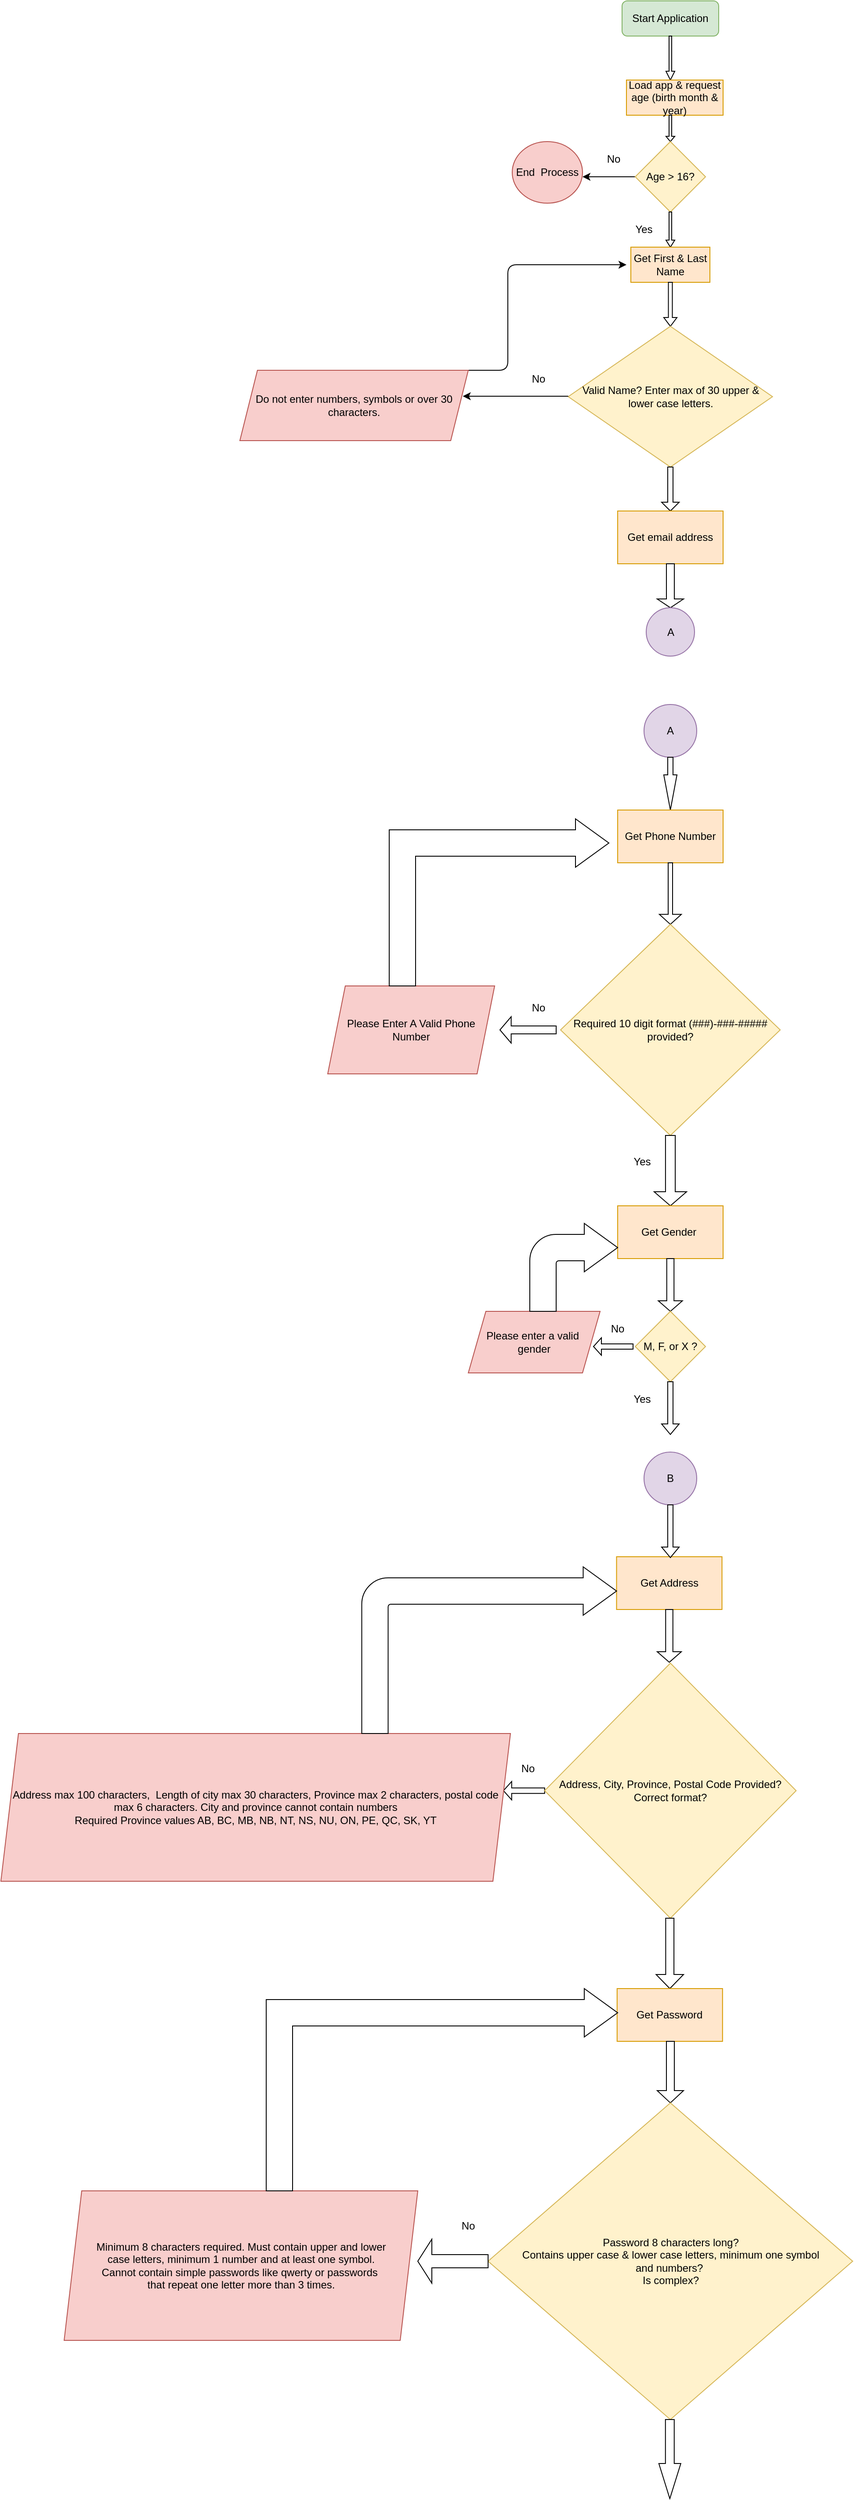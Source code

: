 <mxfile version="14.7.9" type="github">
  <diagram id="C5RBs43oDa-KdzZeNtuy" name="Page-1">
    <mxGraphModel dx="1773" dy="549" grid="1" gridSize="10" guides="1" tooltips="1" connect="1" arrows="1" fold="1" page="1" pageScale="1" pageWidth="827" pageHeight="1169" math="0" shadow="0">
      <root>
        <mxCell id="WIyWlLk6GJQsqaUBKTNV-0" />
        <mxCell id="WIyWlLk6GJQsqaUBKTNV-1" parent="WIyWlLk6GJQsqaUBKTNV-0" />
        <mxCell id="LIU_eeTFHJBmdomvcPOO-3" value="Start Application" style="rounded=1;whiteSpace=wrap;html=1;fillColor=#d5e8d4;strokeColor=#82b366;" parent="WIyWlLk6GJQsqaUBKTNV-1" vertex="1">
          <mxGeometry x="155" width="110" height="40" as="geometry" />
        </mxCell>
        <mxCell id="LIU_eeTFHJBmdomvcPOO-6" value="" style="shape=singleArrow;direction=south;whiteSpace=wrap;html=1;" parent="WIyWlLk6GJQsqaUBKTNV-1" vertex="1">
          <mxGeometry x="205" y="40" width="10" height="50" as="geometry" />
        </mxCell>
        <mxCell id="LIU_eeTFHJBmdomvcPOO-7" value="Load app &amp;amp; request age (birth month &amp;amp; year)" style="rounded=0;whiteSpace=wrap;html=1;fillColor=#ffe6cc;strokeColor=#d79b00;" parent="WIyWlLk6GJQsqaUBKTNV-1" vertex="1">
          <mxGeometry x="160" y="90" width="110" height="40" as="geometry" />
        </mxCell>
        <mxCell id="LIU_eeTFHJBmdomvcPOO-9" value="" style="shape=singleArrow;direction=south;whiteSpace=wrap;html=1;" parent="WIyWlLk6GJQsqaUBKTNV-1" vertex="1">
          <mxGeometry x="205" y="130" width="10" height="30" as="geometry" />
        </mxCell>
        <mxCell id="LIU_eeTFHJBmdomvcPOO-19" value="" style="edgeStyle=orthogonalEdgeStyle;rounded=0;orthogonalLoop=1;jettySize=auto;html=1;" parent="WIyWlLk6GJQsqaUBKTNV-1" source="LIU_eeTFHJBmdomvcPOO-10" edge="1">
          <mxGeometry relative="1" as="geometry">
            <mxPoint x="110" y="200" as="targetPoint" />
          </mxGeometry>
        </mxCell>
        <mxCell id="LIU_eeTFHJBmdomvcPOO-10" value="Age &amp;gt; 16?" style="rhombus;whiteSpace=wrap;html=1;fillColor=#fff2cc;strokeColor=#d6b656;" parent="WIyWlLk6GJQsqaUBKTNV-1" vertex="1">
          <mxGeometry x="170" y="160" width="80" height="80" as="geometry" />
        </mxCell>
        <mxCell id="LIU_eeTFHJBmdomvcPOO-20" value="End &amp;nbsp;Process" style="ellipse;whiteSpace=wrap;html=1;fillColor=#f8cecc;strokeColor=#b85450;" parent="WIyWlLk6GJQsqaUBKTNV-1" vertex="1">
          <mxGeometry x="30" y="160" width="80" height="70" as="geometry" />
        </mxCell>
        <mxCell id="LIU_eeTFHJBmdomvcPOO-21" value="No" style="text;html=1;align=center;verticalAlign=middle;resizable=0;points=[];autosize=1;strokeColor=none;" parent="WIyWlLk6GJQsqaUBKTNV-1" vertex="1">
          <mxGeometry x="130" y="170" width="30" height="20" as="geometry" />
        </mxCell>
        <mxCell id="LIU_eeTFHJBmdomvcPOO-22" value="" style="shape=singleArrow;direction=south;whiteSpace=wrap;html=1;" parent="WIyWlLk6GJQsqaUBKTNV-1" vertex="1">
          <mxGeometry x="205" y="240" width="10" height="40" as="geometry" />
        </mxCell>
        <mxCell id="LIU_eeTFHJBmdomvcPOO-23" value="Get First &amp;amp; Last Name" style="rounded=0;whiteSpace=wrap;html=1;fillColor=#ffe6cc;strokeColor=#d79b00;" parent="WIyWlLk6GJQsqaUBKTNV-1" vertex="1">
          <mxGeometry x="165" y="280" width="90" height="40" as="geometry" />
        </mxCell>
        <mxCell id="LIU_eeTFHJBmdomvcPOO-24" value="" style="shape=singleArrow;direction=south;whiteSpace=wrap;html=1;" parent="WIyWlLk6GJQsqaUBKTNV-1" vertex="1">
          <mxGeometry x="202.5" y="320" width="15" height="50" as="geometry" />
        </mxCell>
        <mxCell id="LIU_eeTFHJBmdomvcPOO-29" value="Valid Name? Enter max of 30 upper &amp;amp; lower case letters." style="rhombus;whiteSpace=wrap;html=1;fillColor=#fff2cc;strokeColor=#d6b656;" parent="WIyWlLk6GJQsqaUBKTNV-1" vertex="1">
          <mxGeometry x="93.75" y="370" width="232.5" height="160" as="geometry" />
        </mxCell>
        <mxCell id="LIU_eeTFHJBmdomvcPOO-33" value="" style="edgeStyle=orthogonalEdgeStyle;rounded=0;orthogonalLoop=1;jettySize=auto;html=1;" parent="WIyWlLk6GJQsqaUBKTNV-1" edge="1">
          <mxGeometry relative="1" as="geometry">
            <mxPoint x="53.75" y="449.5" as="sourcePoint" />
            <mxPoint x="-26.25" y="449.5" as="targetPoint" />
            <Array as="points">
              <mxPoint x="93.75" y="450" />
              <mxPoint x="93.75" y="450" />
            </Array>
          </mxGeometry>
        </mxCell>
        <mxCell id="LIU_eeTFHJBmdomvcPOO-38" value="" style="edgeStyle=elbowEdgeStyle;elbow=horizontal;endArrow=classic;html=1;" parent="WIyWlLk6GJQsqaUBKTNV-1" edge="1">
          <mxGeometry width="50" height="50" relative="1" as="geometry">
            <mxPoint x="-110" y="420" as="sourcePoint" />
            <mxPoint x="160" y="300" as="targetPoint" />
          </mxGeometry>
        </mxCell>
        <mxCell id="LIU_eeTFHJBmdomvcPOO-39" value="No" style="text;html=1;strokeColor=none;fillColor=none;align=center;verticalAlign=middle;whiteSpace=wrap;rounded=0;" parent="WIyWlLk6GJQsqaUBKTNV-1" vertex="1">
          <mxGeometry x="40" y="420" width="40" height="20" as="geometry" />
        </mxCell>
        <mxCell id="LIU_eeTFHJBmdomvcPOO-40" value="Yes" style="text;html=1;strokeColor=none;fillColor=none;align=center;verticalAlign=middle;whiteSpace=wrap;rounded=0;" parent="WIyWlLk6GJQsqaUBKTNV-1" vertex="1">
          <mxGeometry x="160" y="250" width="40" height="20" as="geometry" />
        </mxCell>
        <mxCell id="LIU_eeTFHJBmdomvcPOO-42" value="" style="shape=singleArrow;direction=south;whiteSpace=wrap;html=1;fillColor=#FFFFFF;" parent="WIyWlLk6GJQsqaUBKTNV-1" vertex="1">
          <mxGeometry x="200" y="530" width="20" height="50" as="geometry" />
        </mxCell>
        <mxCell id="LIU_eeTFHJBmdomvcPOO-44" value="Get email address" style="rounded=0;whiteSpace=wrap;html=1;fillColor=#ffe6cc;strokeColor=#d79b00;" parent="WIyWlLk6GJQsqaUBKTNV-1" vertex="1">
          <mxGeometry x="150" y="580" width="120" height="60" as="geometry" />
        </mxCell>
        <mxCell id="LIU_eeTFHJBmdomvcPOO-45" value="" style="shape=singleArrow;direction=south;whiteSpace=wrap;html=1;" parent="WIyWlLk6GJQsqaUBKTNV-1" vertex="1">
          <mxGeometry x="195" y="640" width="30" height="50" as="geometry" />
        </mxCell>
        <mxCell id="LIU_eeTFHJBmdomvcPOO-47" value="A" style="ellipse;whiteSpace=wrap;html=1;aspect=fixed;fillColor=#e1d5e7;strokeColor=#9673a6;" parent="WIyWlLk6GJQsqaUBKTNV-1" vertex="1">
          <mxGeometry x="182.5" y="690" width="55" height="55" as="geometry" />
        </mxCell>
        <mxCell id="Hr4Jce8pEfpJEN-zW1CK-0" value="A" style="ellipse;whiteSpace=wrap;html=1;aspect=fixed;fillColor=#e1d5e7;strokeColor=#9673a6;" parent="WIyWlLk6GJQsqaUBKTNV-1" vertex="1">
          <mxGeometry x="180" y="800" width="60" height="60" as="geometry" />
        </mxCell>
        <mxCell id="Hr4Jce8pEfpJEN-zW1CK-1" value="" style="html=1;shadow=0;dashed=0;align=center;verticalAlign=middle;shape=mxgraph.arrows2.arrow;dy=0.6;dx=40;direction=south;notch=0;" parent="WIyWlLk6GJQsqaUBKTNV-1" vertex="1">
          <mxGeometry x="202.5" y="860" width="15" height="60" as="geometry" />
        </mxCell>
        <mxCell id="Hr4Jce8pEfpJEN-zW1CK-3" value="Get Phone Number&lt;br&gt;" style="rounded=0;whiteSpace=wrap;html=1;fillColor=#ffe6cc;strokeColor=#d79b00;" parent="WIyWlLk6GJQsqaUBKTNV-1" vertex="1">
          <mxGeometry x="150" y="920" width="120" height="60" as="geometry" />
        </mxCell>
        <mxCell id="Hr4Jce8pEfpJEN-zW1CK-5" value="" style="shape=singleArrow;direction=south;whiteSpace=wrap;html=1;fillColor=#FFFFFF;arrowWidth=0.2;arrowSize=0.162;" parent="WIyWlLk6GJQsqaUBKTNV-1" vertex="1">
          <mxGeometry x="197.5" y="980" width="25" height="70" as="geometry" />
        </mxCell>
        <mxCell id="Hr4Jce8pEfpJEN-zW1CK-6" value="Required 10 digit format (###)-###-#####&lt;br&gt;provided?" style="rhombus;whiteSpace=wrap;html=1;fillColor=#fff2cc;strokeColor=#d6b656;" parent="WIyWlLk6GJQsqaUBKTNV-1" vertex="1">
          <mxGeometry x="85" y="1050" width="250" height="240" as="geometry" />
        </mxCell>
        <mxCell id="Hr4Jce8pEfpJEN-zW1CK-7" value="Please Enter A Valid Phone Number" style="shape=parallelogram;perimeter=parallelogramPerimeter;whiteSpace=wrap;html=1;fixedSize=1;fillColor=#f8cecc;strokeColor=#b85450;" parent="WIyWlLk6GJQsqaUBKTNV-1" vertex="1">
          <mxGeometry x="-180" y="1120" width="190" height="100" as="geometry" />
        </mxCell>
        <mxCell id="Hr4Jce8pEfpJEN-zW1CK-8" value="" style="shape=singleArrow;direction=west;whiteSpace=wrap;html=1;fillColor=#FFFFFF;" parent="WIyWlLk6GJQsqaUBKTNV-1" vertex="1">
          <mxGeometry x="16" y="1155" width="64" height="30" as="geometry" />
        </mxCell>
        <mxCell id="Hr4Jce8pEfpJEN-zW1CK-11" value="" style="html=1;shadow=0;dashed=0;align=center;verticalAlign=middle;shape=mxgraph.arrows2.bendArrow;dy=15;dx=38;notch=0;arrowHead=55;rounded=0;fillColor=#FFFFFF;" parent="WIyWlLk6GJQsqaUBKTNV-1" vertex="1">
          <mxGeometry x="-110" y="930" width="250" height="190" as="geometry" />
        </mxCell>
        <mxCell id="Hr4Jce8pEfpJEN-zW1CK-12" value="&lt;span&gt;Do not enter numbers, symbols or over 30 characters.&lt;/span&gt;" style="shape=parallelogram;perimeter=parallelogramPerimeter;whiteSpace=wrap;html=1;fixedSize=1;fillColor=#f8cecc;strokeColor=#b85450;" parent="WIyWlLk6GJQsqaUBKTNV-1" vertex="1">
          <mxGeometry x="-280" y="420" width="260" height="80" as="geometry" />
        </mxCell>
        <mxCell id="Hr4Jce8pEfpJEN-zW1CK-13" value="" style="shape=singleArrow;direction=south;whiteSpace=wrap;html=1;fillColor=#FFFFFF;" parent="WIyWlLk6GJQsqaUBKTNV-1" vertex="1">
          <mxGeometry x="191.5" y="1290" width="37" height="80" as="geometry" />
        </mxCell>
        <mxCell id="Hr4Jce8pEfpJEN-zW1CK-14" value="No" style="text;html=1;strokeColor=none;fillColor=none;align=center;verticalAlign=middle;whiteSpace=wrap;rounded=0;" parent="WIyWlLk6GJQsqaUBKTNV-1" vertex="1">
          <mxGeometry x="40" y="1135" width="40" height="20" as="geometry" />
        </mxCell>
        <mxCell id="Hr4Jce8pEfpJEN-zW1CK-15" value="Yes" style="text;html=1;strokeColor=none;fillColor=none;align=center;verticalAlign=middle;whiteSpace=wrap;rounded=0;" parent="WIyWlLk6GJQsqaUBKTNV-1" vertex="1">
          <mxGeometry x="157.5" y="1310" width="40" height="20" as="geometry" />
        </mxCell>
        <mxCell id="Hr4Jce8pEfpJEN-zW1CK-16" value="Get Gender&amp;nbsp;" style="rounded=0;whiteSpace=wrap;html=1;fillColor=#ffe6cc;strokeColor=#d79b00;" parent="WIyWlLk6GJQsqaUBKTNV-1" vertex="1">
          <mxGeometry x="150" y="1370" width="120" height="60" as="geometry" />
        </mxCell>
        <mxCell id="8HMQBaImQ_SD_2pspslo-0" value="" style="shape=singleArrow;direction=south;whiteSpace=wrap;html=1;" parent="WIyWlLk6GJQsqaUBKTNV-1" vertex="1">
          <mxGeometry x="196.25" y="1430" width="27.5" height="60" as="geometry" />
        </mxCell>
        <mxCell id="8HMQBaImQ_SD_2pspslo-1" value="M, F, or X ?" style="rhombus;whiteSpace=wrap;html=1;fillColor=#fff2cc;strokeColor=#d6b656;" parent="WIyWlLk6GJQsqaUBKTNV-1" vertex="1">
          <mxGeometry x="170" y="1490" width="80" height="80" as="geometry" />
        </mxCell>
        <mxCell id="8HMQBaImQ_SD_2pspslo-2" value="" style="shape=singleArrow;direction=west;whiteSpace=wrap;html=1;" parent="WIyWlLk6GJQsqaUBKTNV-1" vertex="1">
          <mxGeometry x="122.5" y="1520" width="45" height="20" as="geometry" />
        </mxCell>
        <mxCell id="8HMQBaImQ_SD_2pspslo-3" value="Please enter a valid&amp;nbsp;&lt;br&gt;gender" style="shape=parallelogram;perimeter=parallelogramPerimeter;whiteSpace=wrap;html=1;fixedSize=1;fillColor=#f8cecc;strokeColor=#b85450;" parent="WIyWlLk6GJQsqaUBKTNV-1" vertex="1">
          <mxGeometry x="-20" y="1490" width="150" height="70" as="geometry" />
        </mxCell>
        <mxCell id="8HMQBaImQ_SD_2pspslo-4" value="No" style="text;html=1;strokeColor=none;fillColor=none;align=center;verticalAlign=middle;whiteSpace=wrap;rounded=0;" parent="WIyWlLk6GJQsqaUBKTNV-1" vertex="1">
          <mxGeometry x="130" y="1500" width="40" height="20" as="geometry" />
        </mxCell>
        <mxCell id="8HMQBaImQ_SD_2pspslo-5" value="" style="shape=singleArrow;direction=south;whiteSpace=wrap;html=1;" parent="WIyWlLk6GJQsqaUBKTNV-1" vertex="1">
          <mxGeometry x="200" y="1570" width="20" height="60" as="geometry" />
        </mxCell>
        <mxCell id="8HMQBaImQ_SD_2pspslo-7" value="Yes" style="text;html=1;strokeColor=none;fillColor=none;align=center;verticalAlign=middle;whiteSpace=wrap;rounded=0;" parent="WIyWlLk6GJQsqaUBKTNV-1" vertex="1">
          <mxGeometry x="157.5" y="1580" width="40" height="20" as="geometry" />
        </mxCell>
        <mxCell id="8HMQBaImQ_SD_2pspslo-9" value="Get Address" style="rounded=0;whiteSpace=wrap;html=1;fillColor=#ffe6cc;strokeColor=#d79b00;" parent="WIyWlLk6GJQsqaUBKTNV-1" vertex="1">
          <mxGeometry x="148.75" y="1769" width="120" height="60" as="geometry" />
        </mxCell>
        <mxCell id="8HMQBaImQ_SD_2pspslo-10" value="" style="shape=singleArrow;direction=south;whiteSpace=wrap;html=1;" parent="WIyWlLk6GJQsqaUBKTNV-1" vertex="1">
          <mxGeometry x="195" y="1829" width="27.5" height="60" as="geometry" />
        </mxCell>
        <mxCell id="8HMQBaImQ_SD_2pspslo-12" value="" style="shape=singleArrow;direction=west;whiteSpace=wrap;html=1;" parent="WIyWlLk6GJQsqaUBKTNV-1" vertex="1">
          <mxGeometry x="20" y="2024.5" width="46.88" height="21" as="geometry" />
        </mxCell>
        <mxCell id="8HMQBaImQ_SD_2pspslo-13" value="No" style="text;html=1;strokeColor=none;fillColor=none;align=center;verticalAlign=middle;whiteSpace=wrap;rounded=0;" parent="WIyWlLk6GJQsqaUBKTNV-1" vertex="1">
          <mxGeometry x="28" y="2000" width="40" height="20" as="geometry" />
        </mxCell>
        <mxCell id="8HMQBaImQ_SD_2pspslo-17" value="" style="html=1;shadow=0;dashed=0;align=center;verticalAlign=middle;shape=mxgraph.arrows2.bendArrow;dy=15;dx=38;notch=0;arrowHead=55;rounded=1;" parent="WIyWlLk6GJQsqaUBKTNV-1" vertex="1">
          <mxGeometry x="50" y="1390" width="100" height="100" as="geometry" />
        </mxCell>
        <mxCell id="8HMQBaImQ_SD_2pspslo-18" value="Address max 100 characters, &amp;nbsp;Length of city max 30 characters, Province max 2 characters, postal code max 6 characters. City and province cannot contain numbers&lt;br&gt;Required Province values AB, BC, MB, NB, NT, NS, NU, ON, PE, QC, SK, YT" style="shape=parallelogram;perimeter=parallelogramPerimeter;whiteSpace=wrap;html=1;fixedSize=1;fillColor=#f8cecc;strokeColor=#b85450;" parent="WIyWlLk6GJQsqaUBKTNV-1" vertex="1">
          <mxGeometry x="-552" y="1970" width="580" height="168" as="geometry" />
        </mxCell>
        <mxCell id="8HMQBaImQ_SD_2pspslo-19" value="Address, City, Province, Postal Code Provided?&lt;br&gt;Correct format?" style="rhombus;whiteSpace=wrap;html=1;fillColor=#fff2cc;strokeColor=#d6b656;" parent="WIyWlLk6GJQsqaUBKTNV-1" vertex="1">
          <mxGeometry x="66.88" y="1890" width="286.25" height="290" as="geometry" />
        </mxCell>
        <mxCell id="8HMQBaImQ_SD_2pspslo-23" value="" style="html=1;shadow=0;dashed=0;align=center;verticalAlign=middle;shape=mxgraph.arrows2.bendArrow;dy=15;dx=38;notch=0;arrowHead=55;rounded=1;" parent="WIyWlLk6GJQsqaUBKTNV-1" vertex="1">
          <mxGeometry x="-141.25" y="1780.5" width="290" height="189.5" as="geometry" />
        </mxCell>
        <mxCell id="8HMQBaImQ_SD_2pspslo-27" value="B" style="ellipse;whiteSpace=wrap;html=1;aspect=fixed;fillColor=#e1d5e7;strokeColor=#9673a6;" parent="WIyWlLk6GJQsqaUBKTNV-1" vertex="1">
          <mxGeometry x="180" y="1650" width="60" height="60" as="geometry" />
        </mxCell>
        <mxCell id="8HMQBaImQ_SD_2pspslo-34" value="" style="shape=singleArrow;direction=south;whiteSpace=wrap;html=1;" parent="WIyWlLk6GJQsqaUBKTNV-1" vertex="1">
          <mxGeometry x="200" y="1710" width="20" height="60" as="geometry" />
        </mxCell>
        <mxCell id="8HMQBaImQ_SD_2pspslo-35" value="" style="shape=singleArrow;direction=south;whiteSpace=wrap;html=1;" parent="WIyWlLk6GJQsqaUBKTNV-1" vertex="1">
          <mxGeometry x="193.75" y="2180" width="31.25" height="80" as="geometry" />
        </mxCell>
        <mxCell id="8HMQBaImQ_SD_2pspslo-36" value="Get Password" style="rounded=0;whiteSpace=wrap;html=1;fillColor=#ffe6cc;strokeColor=#d79b00;" parent="WIyWlLk6GJQsqaUBKTNV-1" vertex="1">
          <mxGeometry x="149.38" y="2260" width="120" height="60" as="geometry" />
        </mxCell>
        <mxCell id="8HMQBaImQ_SD_2pspslo-37" value="" style="shape=singleArrow;direction=south;whiteSpace=wrap;html=1;" parent="WIyWlLk6GJQsqaUBKTNV-1" vertex="1">
          <mxGeometry x="195" y="2320" width="30" height="70" as="geometry" />
        </mxCell>
        <mxCell id="8HMQBaImQ_SD_2pspslo-38" value="Password 8 characters long?&lt;br&gt;Contains upper case &amp;amp; lower case letters, minimum one symbol&lt;br&gt;and numbers?&amp;nbsp;&lt;br&gt;Is complex?" style="rhombus;whiteSpace=wrap;html=1;fillColor=#fff2cc;strokeColor=#d6b656;" parent="WIyWlLk6GJQsqaUBKTNV-1" vertex="1">
          <mxGeometry x="2.51" y="2390" width="414.99" height="360" as="geometry" />
        </mxCell>
        <mxCell id="8HMQBaImQ_SD_2pspslo-39" value="" style="shape=singleArrow;direction=west;whiteSpace=wrap;html=1;" parent="WIyWlLk6GJQsqaUBKTNV-1" vertex="1">
          <mxGeometry x="-77.49" y="2545" width="80" height="50" as="geometry" />
        </mxCell>
        <mxCell id="8HMQBaImQ_SD_2pspslo-40" value="No" style="text;html=1;strokeColor=none;fillColor=none;align=center;verticalAlign=middle;whiteSpace=wrap;rounded=0;" parent="WIyWlLk6GJQsqaUBKTNV-1" vertex="1">
          <mxGeometry x="-40" y="2520" width="40" height="20" as="geometry" />
        </mxCell>
        <mxCell id="8HMQBaImQ_SD_2pspslo-41" value="Minimum 8 characters required. Must contain upper and lower&lt;br&gt;case letters, minimum 1 number and at least one symbol.&lt;br&gt;Cannot contain simple passwords like qwerty or passwords&amp;nbsp;&lt;br&gt;that repeat one letter more than 3 times." style="shape=parallelogram;perimeter=parallelogramPerimeter;whiteSpace=wrap;html=1;fixedSize=1;fillColor=#f8cecc;strokeColor=#b85450;" parent="WIyWlLk6GJQsqaUBKTNV-1" vertex="1">
          <mxGeometry x="-480" y="2490" width="402.51" height="170" as="geometry" />
        </mxCell>
        <mxCell id="nd-Xd3fKkMRxDk1cJ0v8-0" value="" style="html=1;shadow=0;dashed=0;align=center;verticalAlign=middle;shape=mxgraph.arrows2.bendArrow;dy=15;dx=38;notch=0;arrowHead=55;rounded=0;" vertex="1" parent="WIyWlLk6GJQsqaUBKTNV-1">
          <mxGeometry x="-250" y="2260" width="400" height="230" as="geometry" />
        </mxCell>
        <mxCell id="nd-Xd3fKkMRxDk1cJ0v8-1" value="" style="html=1;shadow=0;dashed=0;align=center;verticalAlign=middle;shape=mxgraph.arrows2.arrow;dy=0.6;dx=40;direction=south;notch=0;" vertex="1" parent="WIyWlLk6GJQsqaUBKTNV-1">
          <mxGeometry x="196.89" y="2750" width="24.99" height="90" as="geometry" />
        </mxCell>
      </root>
    </mxGraphModel>
  </diagram>
</mxfile>

